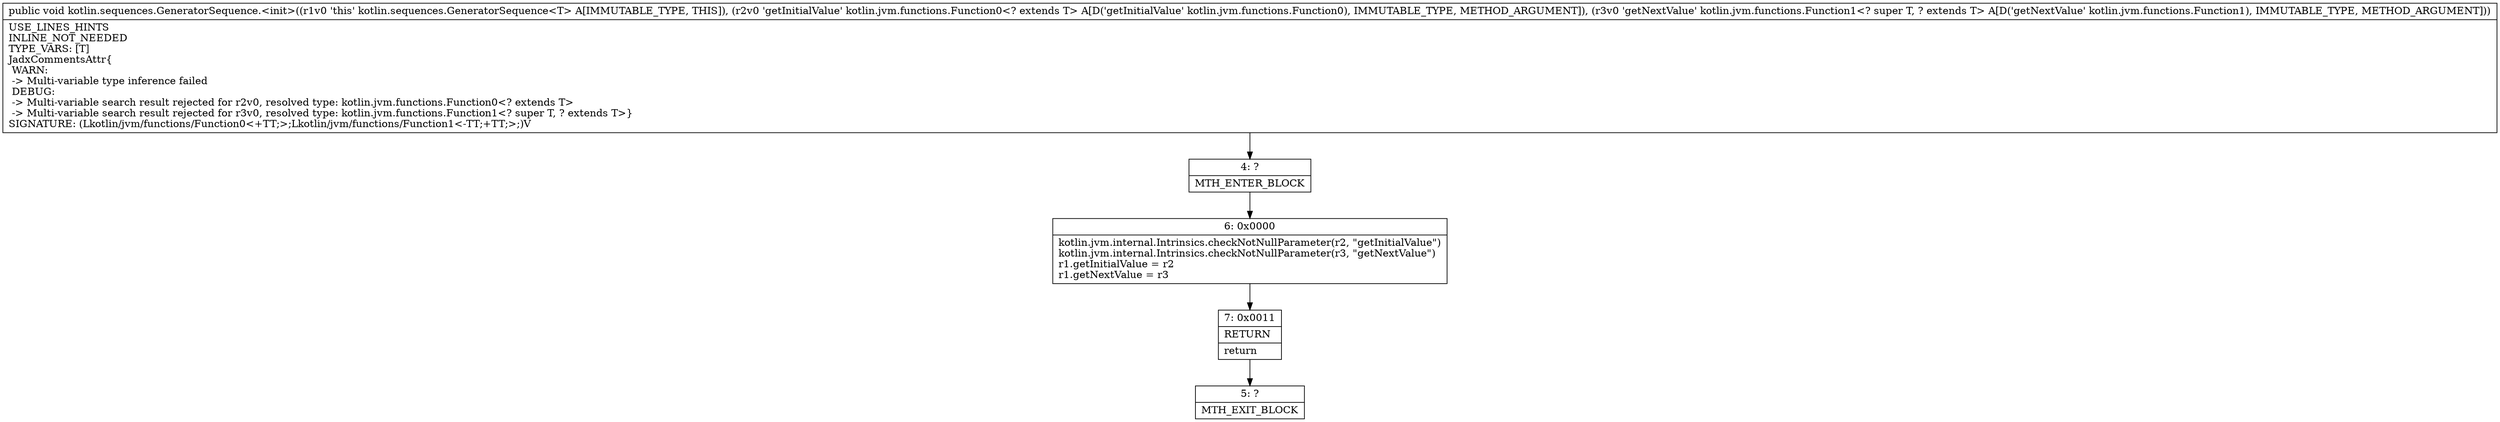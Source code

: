 digraph "CFG forkotlin.sequences.GeneratorSequence.\<init\>(Lkotlin\/jvm\/functions\/Function0;Lkotlin\/jvm\/functions\/Function1;)V" {
Node_4 [shape=record,label="{4\:\ ?|MTH_ENTER_BLOCK\l}"];
Node_6 [shape=record,label="{6\:\ 0x0000|kotlin.jvm.internal.Intrinsics.checkNotNullParameter(r2, \"getInitialValue\")\lkotlin.jvm.internal.Intrinsics.checkNotNullParameter(r3, \"getNextValue\")\lr1.getInitialValue = r2\lr1.getNextValue = r3\l}"];
Node_7 [shape=record,label="{7\:\ 0x0011|RETURN\l|return\l}"];
Node_5 [shape=record,label="{5\:\ ?|MTH_EXIT_BLOCK\l}"];
MethodNode[shape=record,label="{public void kotlin.sequences.GeneratorSequence.\<init\>((r1v0 'this' kotlin.sequences.GeneratorSequence\<T\> A[IMMUTABLE_TYPE, THIS]), (r2v0 'getInitialValue' kotlin.jvm.functions.Function0\<? extends T\> A[D('getInitialValue' kotlin.jvm.functions.Function0), IMMUTABLE_TYPE, METHOD_ARGUMENT]), (r3v0 'getNextValue' kotlin.jvm.functions.Function1\<? super T, ? extends T\> A[D('getNextValue' kotlin.jvm.functions.Function1), IMMUTABLE_TYPE, METHOD_ARGUMENT]))  | USE_LINES_HINTS\lINLINE_NOT_NEEDED\lTYPE_VARS: [T]\lJadxCommentsAttr\{\l WARN: \l \-\> Multi\-variable type inference failed\l DEBUG: \l \-\> Multi\-variable search result rejected for r2v0, resolved type: kotlin.jvm.functions.Function0\<? extends T\>\l \-\> Multi\-variable search result rejected for r3v0, resolved type: kotlin.jvm.functions.Function1\<? super T, ? extends T\>\}\lSIGNATURE: (Lkotlin\/jvm\/functions\/Function0\<+TT;\>;Lkotlin\/jvm\/functions\/Function1\<\-TT;+TT;\>;)V\l}"];
MethodNode -> Node_4;Node_4 -> Node_6;
Node_6 -> Node_7;
Node_7 -> Node_5;
}

